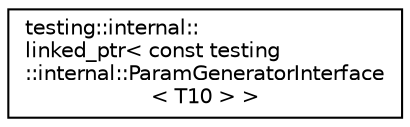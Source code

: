 digraph "Graphical Class Hierarchy"
{
 // LATEX_PDF_SIZE
  edge [fontname="Helvetica",fontsize="10",labelfontname="Helvetica",labelfontsize="10"];
  node [fontname="Helvetica",fontsize="10",shape=record];
  rankdir="LR";
  Node0 [label="testing::internal::\llinked_ptr\< const testing\l::internal::ParamGeneratorInterface\l\< T10 \> \>",height=0.2,width=0.4,color="black", fillcolor="white", style="filled",URL="$classtesting_1_1internal_1_1linked__ptr.html",tooltip=" "];
}

